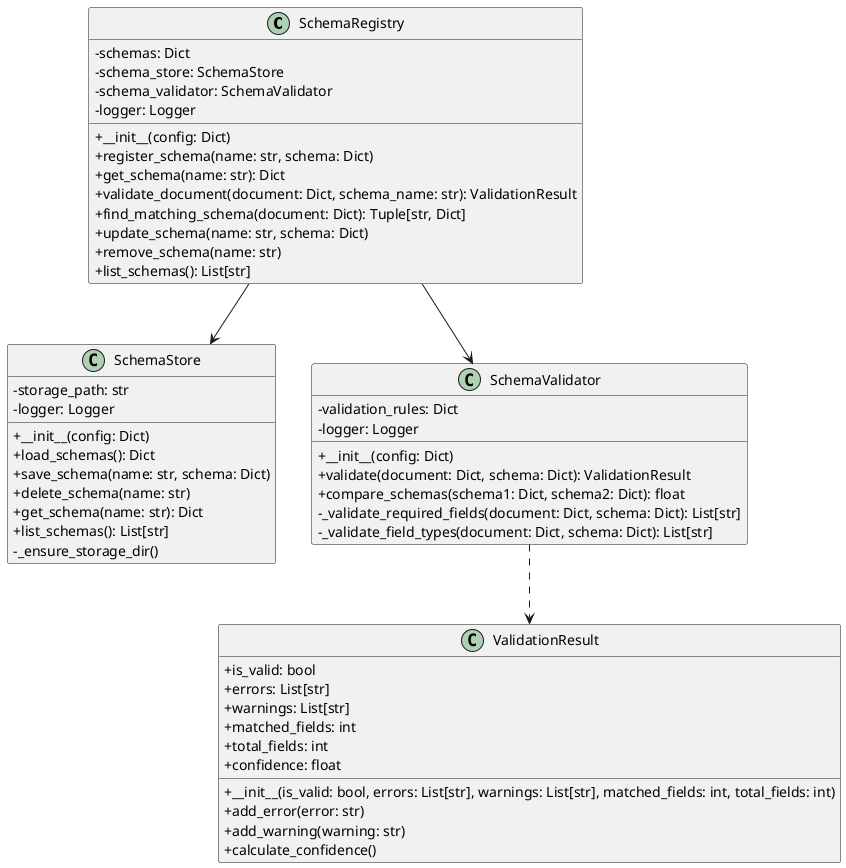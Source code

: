 ' Configure PlantUML server
!define PLANTUML_SERVER_URL https://www.plantuml.com/plantuml

@startuml SchemaRegistry_ClassDiagram
skinparam classAttributeIconSize 0

class SchemaRegistry {
  -schemas: Dict
  -schema_store: SchemaStore
  -schema_validator: SchemaValidator
  -logger: Logger
  +__init__(config: Dict)
  +register_schema(name: str, schema: Dict)
  +get_schema(name: str): Dict
  +validate_document(document: Dict, schema_name: str): ValidationResult
  +find_matching_schema(document: Dict): Tuple[str, Dict]
  +update_schema(name: str, schema: Dict)
  +remove_schema(name: str)
  +list_schemas(): List[str]
}

class SchemaStore {
  -storage_path: str
  -logger: Logger
  +__init__(config: Dict)
  +load_schemas(): Dict
  +save_schema(name: str, schema: Dict)
  +delete_schema(name: str)
  +get_schema(name: str): Dict
  +list_schemas(): List[str]
  -_ensure_storage_dir()
}

class SchemaValidator {
  -validation_rules: Dict
  -logger: Logger
  +__init__(config: Dict)
  +validate(document: Dict, schema: Dict): ValidationResult
  +compare_schemas(schema1: Dict, schema2: Dict): float
  -_validate_required_fields(document: Dict, schema: Dict): List[str]
  -_validate_field_types(document: Dict, schema: Dict): List[str]
}

class ValidationResult {
  +is_valid: bool
  +errors: List[str]
  +warnings: List[str]
  +matched_fields: int
  +total_fields: int
  +confidence: float
  +__init__(is_valid: bool, errors: List[str], warnings: List[str], matched_fields: int, total_fields: int)
  +add_error(error: str)
  +add_warning(warning: str)
  +calculate_confidence()
}

SchemaRegistry --> SchemaStore
SchemaRegistry --> SchemaValidator
SchemaValidator ..> ValidationResult

@enduml